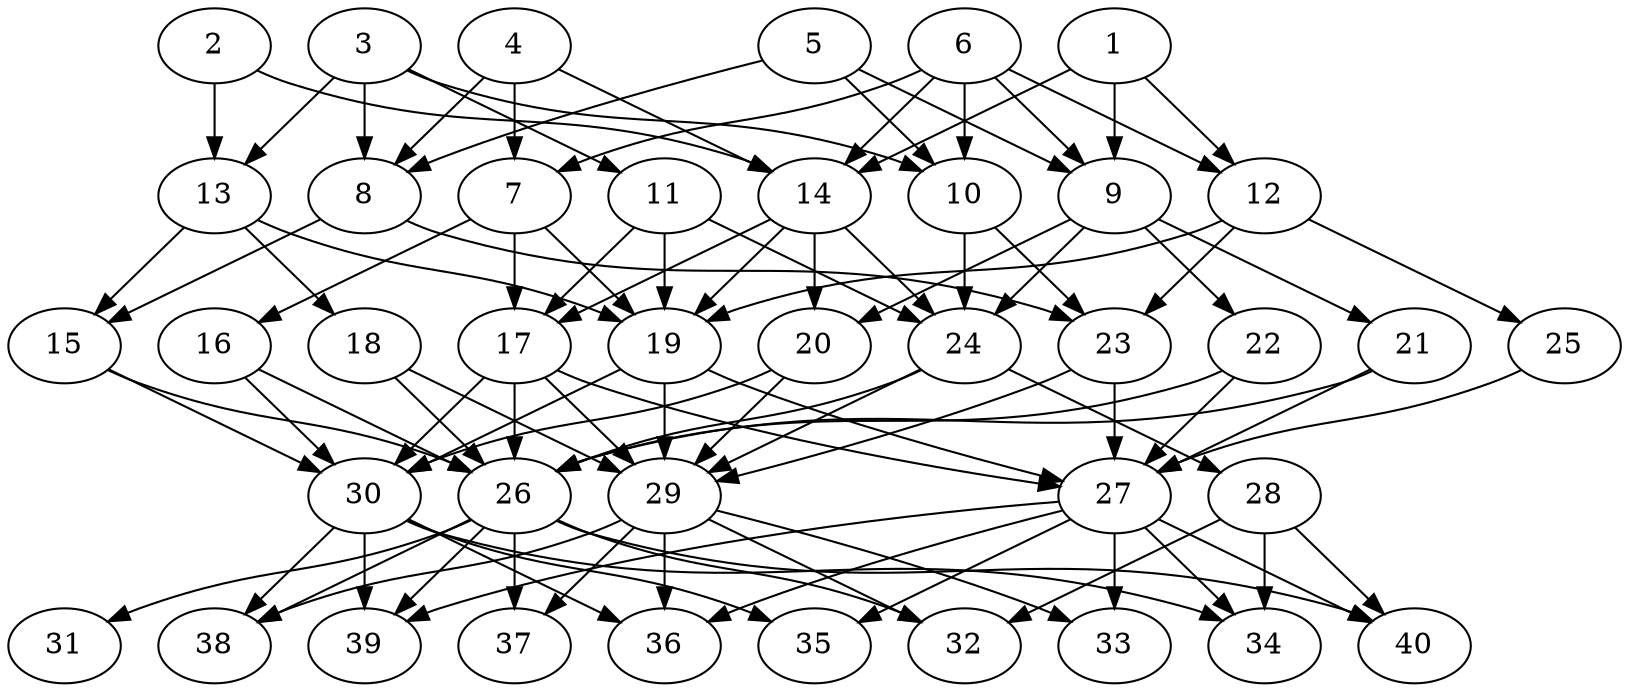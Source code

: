 // DAG automatically generated by daggen at Tue Aug  6 16:28:35 2019
// ./daggen --dot -n 40 --ccr 0.4 --fat 0.6 --regular 0.5 --density 0.6 --mindata 5242880 --maxdata 52428800 
digraph G {
  1 [size="120704000", alpha="0.10", expect_size="48281600"] 
  1 -> 9 [size ="48281600"]
  1 -> 12 [size ="48281600"]
  1 -> 14 [size ="48281600"]
  2 [size="83747840", alpha="0.20", expect_size="33499136"] 
  2 -> 13 [size ="33499136"]
  2 -> 14 [size ="33499136"]
  3 [size="125245440", alpha="0.05", expect_size="50098176"] 
  3 -> 8 [size ="50098176"]
  3 -> 10 [size ="50098176"]
  3 -> 11 [size ="50098176"]
  3 -> 13 [size ="50098176"]
  4 [size="122990080", alpha="0.00", expect_size="49196032"] 
  4 -> 7 [size ="49196032"]
  4 -> 8 [size ="49196032"]
  4 -> 14 [size ="49196032"]
  5 [size="67371520", alpha="0.14", expect_size="26948608"] 
  5 -> 8 [size ="26948608"]
  5 -> 9 [size ="26948608"]
  5 -> 10 [size ="26948608"]
  6 [size="106634240", alpha="0.14", expect_size="42653696"] 
  6 -> 7 [size ="42653696"]
  6 -> 9 [size ="42653696"]
  6 -> 10 [size ="42653696"]
  6 -> 12 [size ="42653696"]
  6 -> 14 [size ="42653696"]
  7 [size="87728640", alpha="0.14", expect_size="35091456"] 
  7 -> 16 [size ="35091456"]
  7 -> 17 [size ="35091456"]
  7 -> 19 [size ="35091456"]
  8 [size="95160320", alpha="0.17", expect_size="38064128"] 
  8 -> 15 [size ="38064128"]
  8 -> 23 [size ="38064128"]
  9 [size="25303040", alpha="0.00", expect_size="10121216"] 
  9 -> 20 [size ="10121216"]
  9 -> 21 [size ="10121216"]
  9 -> 22 [size ="10121216"]
  9 -> 24 [size ="10121216"]
  10 [size="78640640", alpha="0.01", expect_size="31456256"] 
  10 -> 23 [size ="31456256"]
  10 -> 24 [size ="31456256"]
  11 [size="45685760", alpha="0.20", expect_size="18274304"] 
  11 -> 17 [size ="18274304"]
  11 -> 19 [size ="18274304"]
  11 -> 24 [size ="18274304"]
  12 [size="107164160", alpha="0.13", expect_size="42865664"] 
  12 -> 19 [size ="42865664"]
  12 -> 23 [size ="42865664"]
  12 -> 25 [size ="42865664"]
  13 [size="104345600", alpha="0.03", expect_size="41738240"] 
  13 -> 15 [size ="41738240"]
  13 -> 18 [size ="41738240"]
  13 -> 19 [size ="41738240"]
  14 [size="18593280", alpha="0.01", expect_size="7437312"] 
  14 -> 17 [size ="7437312"]
  14 -> 19 [size ="7437312"]
  14 -> 20 [size ="7437312"]
  14 -> 24 [size ="7437312"]
  15 [size="19944960", alpha="0.09", expect_size="7977984"] 
  15 -> 26 [size ="7977984"]
  15 -> 30 [size ="7977984"]
  16 [size="103848960", alpha="0.10", expect_size="41539584"] 
  16 -> 26 [size ="41539584"]
  16 -> 30 [size ="41539584"]
  17 [size="70940160", alpha="0.18", expect_size="28376064"] 
  17 -> 26 [size ="28376064"]
  17 -> 27 [size ="28376064"]
  17 -> 29 [size ="28376064"]
  17 -> 30 [size ="28376064"]
  18 [size="36738560", alpha="0.07", expect_size="14695424"] 
  18 -> 26 [size ="14695424"]
  18 -> 29 [size ="14695424"]
  19 [size="16527360", alpha="0.04", expect_size="6610944"] 
  19 -> 27 [size ="6610944"]
  19 -> 29 [size ="6610944"]
  19 -> 30 [size ="6610944"]
  20 [size="18342400", alpha="0.18", expect_size="7336960"] 
  20 -> 29 [size ="7336960"]
  20 -> 30 [size ="7336960"]
  21 [size="26754560", alpha="0.10", expect_size="10701824"] 
  21 -> 26 [size ="10701824"]
  21 -> 27 [size ="10701824"]
  22 [size="24665600", alpha="0.14", expect_size="9866240"] 
  22 -> 26 [size ="9866240"]
  22 -> 27 [size ="9866240"]
  23 [size="99412480", alpha="0.17", expect_size="39764992"] 
  23 -> 27 [size ="39764992"]
  23 -> 29 [size ="39764992"]
  24 [size="119316480", alpha="0.19", expect_size="47726592"] 
  24 -> 26 [size ="47726592"]
  24 -> 28 [size ="47726592"]
  24 -> 29 [size ="47726592"]
  25 [size="126282240", alpha="0.09", expect_size="50512896"] 
  25 -> 27 [size ="50512896"]
  26 [size="60052480", alpha="0.16", expect_size="24020992"] 
  26 -> 31 [size ="24020992"]
  26 -> 32 [size ="24020992"]
  26 -> 37 [size ="24020992"]
  26 -> 38 [size ="24020992"]
  26 -> 39 [size ="24020992"]
  26 -> 40 [size ="24020992"]
  27 [size="118136320", alpha="0.15", expect_size="47254528"] 
  27 -> 33 [size ="47254528"]
  27 -> 34 [size ="47254528"]
  27 -> 35 [size ="47254528"]
  27 -> 36 [size ="47254528"]
  27 -> 39 [size ="47254528"]
  27 -> 40 [size ="47254528"]
  28 [size="107584000", alpha="0.09", expect_size="43033600"] 
  28 -> 32 [size ="43033600"]
  28 -> 34 [size ="43033600"]
  28 -> 40 [size ="43033600"]
  29 [size="31644160", alpha="0.04", expect_size="12657664"] 
  29 -> 32 [size ="12657664"]
  29 -> 33 [size ="12657664"]
  29 -> 36 [size ="12657664"]
  29 -> 37 [size ="12657664"]
  29 -> 38 [size ="12657664"]
  30 [size="57438720", alpha="0.10", expect_size="22975488"] 
  30 -> 34 [size ="22975488"]
  30 -> 35 [size ="22975488"]
  30 -> 36 [size ="22975488"]
  30 -> 38 [size ="22975488"]
  30 -> 39 [size ="22975488"]
  31 [size="46315520", alpha="0.02", expect_size="18526208"] 
  32 [size="105873920", alpha="0.10", expect_size="42349568"] 
  33 [size="70830080", alpha="0.13", expect_size="28332032"] 
  34 [size="53322240", alpha="0.18", expect_size="21328896"] 
  35 [size="45268480", alpha="0.03", expect_size="18107392"] 
  36 [size="100935680", alpha="0.04", expect_size="40374272"] 
  37 [size="77918720", alpha="0.15", expect_size="31167488"] 
  38 [size="50844160", alpha="0.09", expect_size="20337664"] 
  39 [size="101762560", alpha="0.04", expect_size="40705024"] 
  40 [size="124907520", alpha="0.01", expect_size="49963008"] 
}
